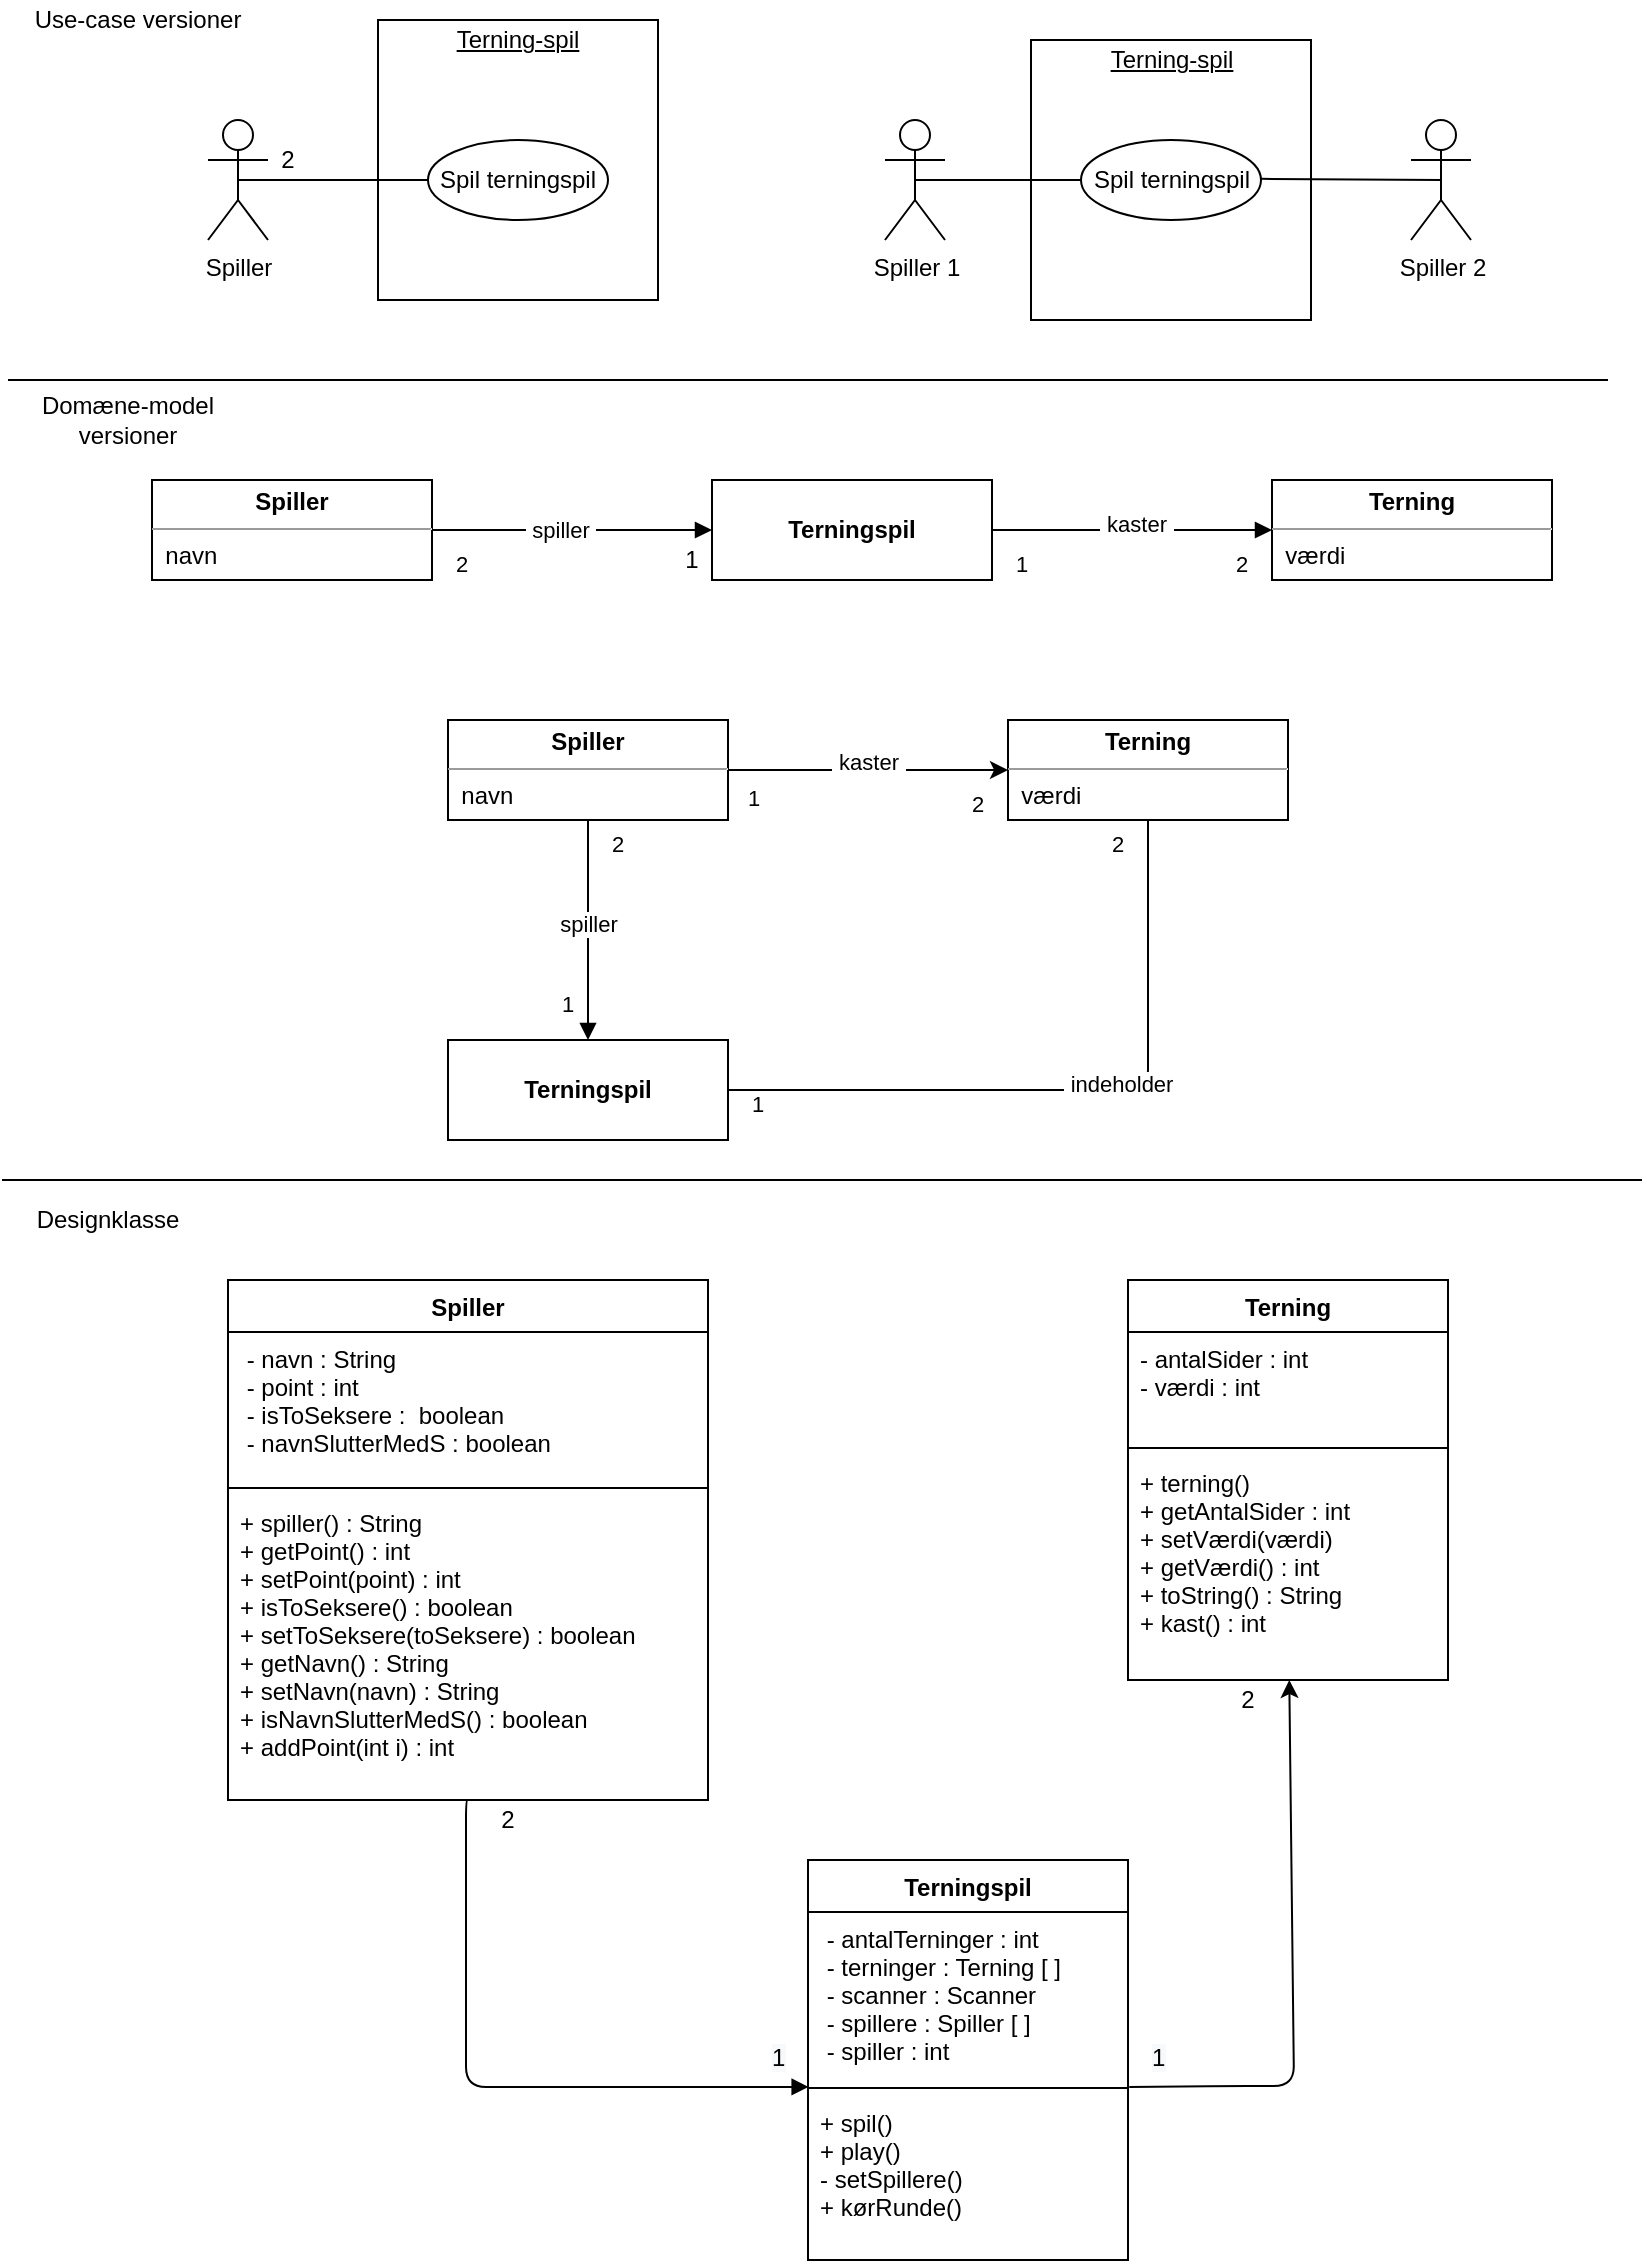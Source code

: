 <mxfile version="13.7.6" type="device"><diagram id="WJjmEXv9sa9rH_wfLrtw" name="Page-1"><mxGraphModel dx="2077" dy="605" grid="1" gridSize="10" guides="1" tooltips="1" connect="1" arrows="1" fold="1" page="1" pageScale="1" pageWidth="827" pageHeight="1169" math="0" shadow="0"><root><mxCell id="0"/><mxCell id="1" parent="0"/><mxCell id="neSKweLkBOAqgGjAzkoN-1" value="" style="whiteSpace=wrap;html=1;aspect=fixed;" parent="1" vertex="1"><mxGeometry x="-635" y="20" width="140" height="140" as="geometry"/></mxCell><mxCell id="neSKweLkBOAqgGjAzkoN-5" value="Spiller" style="shape=umlActor;verticalLabelPosition=bottom;verticalAlign=top;html=1;outlineConnect=0;" parent="1" vertex="1"><mxGeometry x="-720" y="70" width="30" height="60" as="geometry"/></mxCell><mxCell id="neSKweLkBOAqgGjAzkoN-6" value="Spil terningspil" style="ellipse;whiteSpace=wrap;html=1;" parent="1" vertex="1"><mxGeometry x="-610" y="80" width="90" height="40" as="geometry"/></mxCell><mxCell id="neSKweLkBOAqgGjAzkoN-7" value="&lt;u&gt;Terning-spil&lt;/u&gt;" style="text;html=1;strokeColor=none;fillColor=none;align=center;verticalAlign=middle;whiteSpace=wrap;rounded=0;" parent="1" vertex="1"><mxGeometry x="-605" y="20" width="80" height="20" as="geometry"/></mxCell><mxCell id="neSKweLkBOAqgGjAzkoN-58" value="" style="endArrow=none;html=1;exitX=0.5;exitY=0.5;exitDx=0;exitDy=0;exitPerimeter=0;entryX=0;entryY=0.5;entryDx=0;entryDy=0;" parent="1" source="neSKweLkBOAqgGjAzkoN-5" target="neSKweLkBOAqgGjAzkoN-6" edge="1"><mxGeometry width="50" height="50" relative="1" as="geometry"><mxPoint x="-450" y="260" as="sourcePoint"/><mxPoint x="-400" y="210" as="targetPoint"/></mxGeometry></mxCell><mxCell id="neSKweLkBOAqgGjAzkoN-59" value="2" style="text;html=1;strokeColor=none;fillColor=none;align=center;verticalAlign=middle;whiteSpace=wrap;rounded=0;" parent="1" vertex="1"><mxGeometry x="-700" y="80" width="40" height="20" as="geometry"/></mxCell><mxCell id="neSKweLkBOAqgGjAzkoN-64" value="&lt;p style=&quot;margin: 0px ; margin-top: 4px ; text-align: center&quot;&gt;&lt;b&gt;Spiller&lt;/b&gt;&lt;/p&gt;&lt;hr size=&quot;1&quot;&gt;&lt;div style=&quot;height: 2px&quot;&gt;&amp;nbsp; navn&lt;/div&gt;" style="verticalAlign=top;align=left;overflow=fill;fontSize=12;fontFamily=Helvetica;html=1;" parent="1" vertex="1"><mxGeometry x="-748" y="250" width="140" height="50" as="geometry"/></mxCell><mxCell id="neSKweLkBOAqgGjAzkoN-65" value="&lt;p style=&quot;margin: 0px ; margin-top: 4px ; text-align: center&quot;&gt;&lt;br&gt;&lt;b&gt;Terningspil&lt;/b&gt;&lt;/p&gt;&lt;p style=&quot;margin: 0px ; margin-top: 4px ; text-align: center&quot;&gt;&lt;b&gt;&lt;br&gt;&lt;/b&gt;&lt;/p&gt;" style="verticalAlign=top;align=left;overflow=fill;fontSize=12;fontFamily=Helvetica;html=1;" parent="1" vertex="1"><mxGeometry x="-468" y="250" width="140" height="50" as="geometry"/></mxCell><mxCell id="neSKweLkBOAqgGjAzkoN-67" value="" style="endArrow=block;endFill=1;html=1;edgeStyle=orthogonalEdgeStyle;align=left;verticalAlign=top;exitX=1;exitY=0.5;exitDx=0;exitDy=0;entryX=0;entryY=0.5;entryDx=0;entryDy=0;" parent="1" source="neSKweLkBOAqgGjAzkoN-64" target="neSKweLkBOAqgGjAzkoN-65" edge="1"><mxGeometry x="-0.286" y="-25" relative="1" as="geometry"><mxPoint x="-398" y="300" as="sourcePoint"/><mxPoint x="-238" y="300" as="targetPoint"/><mxPoint x="-1" as="offset"/></mxGeometry></mxCell><mxCell id="neSKweLkBOAqgGjAzkoN-68" value="2" style="edgeLabel;resizable=0;html=1;align=left;verticalAlign=bottom;" parent="neSKweLkBOAqgGjAzkoN-67" connectable="0" vertex="1"><mxGeometry x="-1" relative="1" as="geometry"><mxPoint x="10" y="25" as="offset"/></mxGeometry></mxCell><mxCell id="neSKweLkBOAqgGjAzkoN-103" value="&amp;nbsp;spiller&amp;nbsp;" style="edgeLabel;html=1;align=center;verticalAlign=middle;resizable=0;points=[];" parent="neSKweLkBOAqgGjAzkoN-67" vertex="1" connectable="0"><mxGeometry x="-0.092" relative="1" as="geometry"><mxPoint as="offset"/></mxGeometry></mxCell><mxCell id="neSKweLkBOAqgGjAzkoN-69" value="1" style="text;html=1;strokeColor=none;fillColor=none;align=center;verticalAlign=middle;whiteSpace=wrap;rounded=0;" parent="1" vertex="1"><mxGeometry x="-498" y="280" width="40" height="20" as="geometry"/></mxCell><mxCell id="neSKweLkBOAqgGjAzkoN-71" value="&lt;p style=&quot;margin: 0px ; margin-top: 4px ; text-align: center&quot;&gt;&lt;b&gt;Terning&lt;/b&gt;&lt;/p&gt;&lt;hr size=&quot;1&quot;&gt;&lt;div style=&quot;height: 2px&quot;&gt;&amp;nbsp; værdi&lt;/div&gt;" style="verticalAlign=top;align=left;overflow=fill;fontSize=12;fontFamily=Helvetica;html=1;" parent="1" vertex="1"><mxGeometry x="-188" y="250" width="140" height="50" as="geometry"/></mxCell><mxCell id="neSKweLkBOAqgGjAzkoN-73" value="" style="endArrow=block;endFill=1;html=1;edgeStyle=orthogonalEdgeStyle;align=left;verticalAlign=top;exitX=1;exitY=0.5;exitDx=0;exitDy=0;entryX=0;entryY=0.5;entryDx=0;entryDy=0;" parent="1" source="neSKweLkBOAqgGjAzkoN-65" target="neSKweLkBOAqgGjAzkoN-71" edge="1"><mxGeometry x="-0.286" y="-35" relative="1" as="geometry"><mxPoint x="-598" y="285" as="sourcePoint"/><mxPoint x="-458" y="285" as="targetPoint"/><mxPoint x="-1" as="offset"/></mxGeometry></mxCell><mxCell id="neSKweLkBOAqgGjAzkoN-74" value="1" style="edgeLabel;resizable=0;html=1;align=left;verticalAlign=bottom;" parent="neSKweLkBOAqgGjAzkoN-73" connectable="0" vertex="1"><mxGeometry x="-1" relative="1" as="geometry"><mxPoint x="10" y="25" as="offset"/></mxGeometry></mxCell><mxCell id="neSKweLkBOAqgGjAzkoN-104" value="&amp;nbsp;kaster&amp;nbsp;" style="edgeLabel;html=1;align=center;verticalAlign=middle;resizable=0;points=[];" parent="neSKweLkBOAqgGjAzkoN-73" vertex="1" connectable="0"><mxGeometry x="0.026" y="3" relative="1" as="geometry"><mxPoint as="offset"/></mxGeometry></mxCell><mxCell id="neSKweLkBOAqgGjAzkoN-75" value="2" style="edgeLabel;resizable=0;html=1;align=left;verticalAlign=bottom;" parent="1" connectable="0" vertex="1"><mxGeometry x="-208" y="300" as="geometry"/></mxCell><mxCell id="neSKweLkBOAqgGjAzkoN-80" value="&lt;p style=&quot;margin: 0px ; margin-top: 4px ; text-align: center&quot;&gt;&lt;b&gt;Spiller&lt;/b&gt;&lt;/p&gt;&lt;hr size=&quot;1&quot;&gt;&lt;div style=&quot;height: 2px&quot;&gt;&amp;nbsp; navn&lt;/div&gt;" style="verticalAlign=top;align=left;overflow=fill;fontSize=12;fontFamily=Helvetica;html=1;" parent="1" vertex="1"><mxGeometry x="-600" y="370" width="140" height="50" as="geometry"/></mxCell><mxCell id="neSKweLkBOAqgGjAzkoN-81" value="&lt;p style=&quot;margin: 0px ; margin-top: 4px ; text-align: center&quot;&gt;&lt;br&gt;&lt;b&gt;Terningspil&lt;/b&gt;&lt;/p&gt;&lt;p style=&quot;margin: 0px ; margin-top: 4px ; text-align: center&quot;&gt;&lt;b&gt;&lt;br&gt;&lt;/b&gt;&lt;/p&gt;" style="verticalAlign=top;align=left;overflow=fill;fontSize=12;fontFamily=Helvetica;html=1;" parent="1" vertex="1"><mxGeometry x="-600" y="530" width="140" height="50" as="geometry"/></mxCell><mxCell id="neSKweLkBOAqgGjAzkoN-82" value="&lt;p style=&quot;margin: 0px ; margin-top: 4px ; text-align: center&quot;&gt;&lt;b&gt;Terning&lt;/b&gt;&lt;/p&gt;&lt;hr size=&quot;1&quot;&gt;&lt;div style=&quot;height: 2px&quot;&gt;&amp;nbsp; værdi&lt;/div&gt;" style="verticalAlign=top;align=left;overflow=fill;fontSize=12;fontFamily=Helvetica;html=1;" parent="1" vertex="1"><mxGeometry x="-320" y="370" width="140" height="50" as="geometry"/></mxCell><mxCell id="neSKweLkBOAqgGjAzkoN-83" value="" style="endArrow=block;endFill=1;html=1;edgeStyle=orthogonalEdgeStyle;align=left;verticalAlign=top;exitX=0.5;exitY=1;exitDx=0;exitDy=0;entryX=0.5;entryY=0;entryDx=0;entryDy=0;" parent="1" source="neSKweLkBOAqgGjAzkoN-80" target="neSKweLkBOAqgGjAzkoN-81" edge="1"><mxGeometry x="0.091" y="70" relative="1" as="geometry"><mxPoint x="-450" y="245" as="sourcePoint"/><mxPoint x="-310" y="245" as="targetPoint"/><mxPoint as="offset"/></mxGeometry></mxCell><mxCell id="neSKweLkBOAqgGjAzkoN-84" value="1" style="edgeLabel;resizable=0;html=1;align=left;verticalAlign=bottom;" parent="neSKweLkBOAqgGjAzkoN-83" connectable="0" vertex="1"><mxGeometry x="-1" relative="1" as="geometry"><mxPoint x="-15" y="100" as="offset"/></mxGeometry></mxCell><mxCell id="neSKweLkBOAqgGjAzkoN-95" value="spiller" style="edgeLabel;html=1;align=center;verticalAlign=middle;resizable=0;points=[];" parent="neSKweLkBOAqgGjAzkoN-83" vertex="1" connectable="0"><mxGeometry x="-0.054" relative="1" as="geometry"><mxPoint as="offset"/></mxGeometry></mxCell><mxCell id="neSKweLkBOAqgGjAzkoN-85" value="2" style="edgeLabel;resizable=0;html=1;align=left;verticalAlign=bottom;" parent="1" connectable="0" vertex="1"><mxGeometry x="-520" y="440" as="geometry"/></mxCell><mxCell id="neSKweLkBOAqgGjAzkoN-88" value="2" style="edgeLabel;resizable=0;html=1;align=left;verticalAlign=bottom;" parent="1" connectable="0" vertex="1"><mxGeometry x="-340" y="420" as="geometry"/></mxCell><mxCell id="neSKweLkBOAqgGjAzkoN-89" value="" style="endArrow=none;html=1;entryX=0.5;entryY=1;entryDx=0;entryDy=0;exitX=1;exitY=0.5;exitDx=0;exitDy=0;" parent="1" source="neSKweLkBOAqgGjAzkoN-81" target="neSKweLkBOAqgGjAzkoN-82" edge="1"><mxGeometry width="50" height="50" relative="1" as="geometry"><mxPoint x="-290" y="430" as="sourcePoint"/><mxPoint x="-240" y="380" as="targetPoint"/><Array as="points"><mxPoint x="-250" y="555"/></Array></mxGeometry></mxCell><mxCell id="neSKweLkBOAqgGjAzkoN-96" value="&amp;nbsp;indeholder" style="edgeLabel;html=1;align=center;verticalAlign=middle;resizable=0;points=[];" parent="neSKweLkBOAqgGjAzkoN-89" vertex="1" connectable="0"><mxGeometry x="0.131" y="3" relative="1" as="geometry"><mxPoint as="offset"/></mxGeometry></mxCell><mxCell id="neSKweLkBOAqgGjAzkoN-90" value="2" style="edgeLabel;resizable=0;html=1;align=left;verticalAlign=bottom;" parent="1" connectable="0" vertex="1"><mxGeometry x="-270" y="440" as="geometry"/></mxCell><mxCell id="neSKweLkBOAqgGjAzkoN-97" value="1" style="edgeLabel;resizable=0;html=1;align=left;verticalAlign=bottom;" parent="1" connectable="0" vertex="1"><mxGeometry x="-450" y="570" as="geometry"/></mxCell><mxCell id="neSKweLkBOAqgGjAzkoN-99" value="" style="endArrow=classic;html=1;exitX=1;exitY=0.5;exitDx=0;exitDy=0;entryX=0;entryY=0.5;entryDx=0;entryDy=0;" parent="1" source="neSKweLkBOAqgGjAzkoN-80" target="neSKweLkBOAqgGjAzkoN-82" edge="1"><mxGeometry width="50" height="50" relative="1" as="geometry"><mxPoint x="-290" y="430" as="sourcePoint"/><mxPoint x="-240" y="380" as="targetPoint"/></mxGeometry></mxCell><mxCell id="neSKweLkBOAqgGjAzkoN-100" value="&amp;nbsp;kaster&amp;nbsp;" style="edgeLabel;html=1;align=center;verticalAlign=middle;resizable=0;points=[];" parent="neSKweLkBOAqgGjAzkoN-99" vertex="1" connectable="0"><mxGeometry y="4" relative="1" as="geometry"><mxPoint as="offset"/></mxGeometry></mxCell><mxCell id="neSKweLkBOAqgGjAzkoN-101" value="1" style="edgeLabel;resizable=0;html=1;align=left;verticalAlign=bottom;" parent="1" connectable="0" vertex="1"><mxGeometry x="-450" y="410" as="geometry"><mxPoint x="-2" y="7" as="offset"/></mxGeometry></mxCell><mxCell id="neSKweLkBOAqgGjAzkoN-125" value="" style="endArrow=block;endFill=1;html=1;edgeStyle=orthogonalEdgeStyle;align=left;verticalAlign=top;entryX=0.002;entryY=-0.055;entryDx=0;entryDy=0;entryPerimeter=0;exitX=0;exitY=0;exitDx=0;exitDy=0;" parent="1" source="neSKweLkBOAqgGjAzkoN-131" target="neSKweLkBOAqgGjAzkoN-110" edge="1"><mxGeometry x="0.091" y="70" relative="1" as="geometry"><mxPoint x="-591" y="930" as="sourcePoint"/><mxPoint x="-460" y="1054" as="targetPoint"/><mxPoint as="offset"/><Array as="points"><mxPoint x="-591" y="1053"/></Array></mxGeometry></mxCell><mxCell id="neSKweLkBOAqgGjAzkoN-131" value="2" style="text;html=1;strokeColor=none;fillColor=none;align=center;verticalAlign=middle;whiteSpace=wrap;rounded=0;" parent="1" vertex="1"><mxGeometry x="-590" y="910" width="40" height="20" as="geometry"/></mxCell><mxCell id="neSKweLkBOAqgGjAzkoN-140" value="" style="whiteSpace=wrap;html=1;aspect=fixed;" parent="1" vertex="1"><mxGeometry x="-308.5" y="30" width="140" height="140" as="geometry"/></mxCell><mxCell id="neSKweLkBOAqgGjAzkoN-141" value="Spil terningspil" style="ellipse;whiteSpace=wrap;html=1;" parent="1" vertex="1"><mxGeometry x="-283.5" y="80" width="90" height="40" as="geometry"/></mxCell><mxCell id="neSKweLkBOAqgGjAzkoN-142" value="Spiller 1" style="shape=umlActor;verticalLabelPosition=bottom;verticalAlign=top;html=1;outlineConnect=0;" parent="1" vertex="1"><mxGeometry x="-381.5" y="70" width="30" height="60" as="geometry"/></mxCell><mxCell id="neSKweLkBOAqgGjAzkoN-143" value="Spiller 2" style="shape=umlActor;verticalLabelPosition=bottom;verticalAlign=top;html=1;outlineConnect=0;" parent="1" vertex="1"><mxGeometry x="-118.5" y="70" width="30" height="60" as="geometry"/></mxCell><mxCell id="neSKweLkBOAqgGjAzkoN-144" value="" style="endArrow=none;html=1;entryX=0;entryY=0.5;entryDx=0;entryDy=0;exitX=0.5;exitY=0.5;exitDx=0;exitDy=0;exitPerimeter=0;" parent="1" source="neSKweLkBOAqgGjAzkoN-142" target="neSKweLkBOAqgGjAzkoN-141" edge="1"><mxGeometry width="50" height="50" relative="1" as="geometry"><mxPoint x="-428.5" y="130" as="sourcePoint"/><mxPoint x="-378.5" y="80" as="targetPoint"/></mxGeometry></mxCell><mxCell id="neSKweLkBOAqgGjAzkoN-146" value="" style="endArrow=none;html=1;entryX=0.5;entryY=0.5;entryDx=0;entryDy=0;exitX=0.5;exitY=0.5;exitDx=0;exitDy=0;exitPerimeter=0;entryPerimeter=0;" parent="1" target="neSKweLkBOAqgGjAzkoN-143" edge="1"><mxGeometry width="50" height="50" relative="1" as="geometry"><mxPoint x="-193.5" y="99.41" as="sourcePoint"/><mxPoint x="-110.5" y="99.41" as="targetPoint"/></mxGeometry></mxCell><mxCell id="neSKweLkBOAqgGjAzkoN-147" value="&lt;u&gt;Terning-spil&lt;/u&gt;" style="text;html=1;strokeColor=none;fillColor=none;align=center;verticalAlign=middle;whiteSpace=wrap;rounded=0;" parent="1" vertex="1"><mxGeometry x="-278.5" y="30" width="80" height="20" as="geometry"/></mxCell><mxCell id="neSKweLkBOAqgGjAzkoN-148" value="" style="endArrow=classic;html=1;exitX=1.004;exitY=-0.055;exitDx=0;exitDy=0;exitPerimeter=0;" parent="1" source="neSKweLkBOAqgGjAzkoN-110" target="neSKweLkBOAqgGjAzkoN-114" edge="1"><mxGeometry width="50" height="50" relative="1" as="geometry"><mxPoint x="-240" y="1080" as="sourcePoint"/><mxPoint x="-150" y="890" as="targetPoint"/><Array as="points"><mxPoint x="-210" y="1053"/><mxPoint x="-177" y="1053"/></Array></mxGeometry></mxCell><mxCell id="neSKweLkBOAqgGjAzkoN-153" value="2" style="text;html=1;strokeColor=none;fillColor=none;align=center;verticalAlign=middle;whiteSpace=wrap;rounded=0;" parent="1" vertex="1"><mxGeometry x="-220" y="850" width="40" height="20" as="geometry"/></mxCell><mxCell id="neSKweLkBOAqgGjAzkoN-154" value="&lt;span style=&quot;color: rgb(0 , 0 , 0) ; font-family: &amp;#34;helvetica&amp;#34; ; font-size: 12px ; font-style: normal ; font-weight: normal ; letter-spacing: normal ; text-align: center ; text-indent: 0px ; text-transform: none ; word-spacing: 0px ; background-color: rgb(248 , 249 , 250) ; text-decoration: none ; display: inline ; float: none&quot;&gt;1&lt;/span&gt;" style="text;whiteSpace=wrap;html=1;" parent="1" vertex="1"><mxGeometry x="-440" y="1025" width="30" height="30" as="geometry"/></mxCell><mxCell id="neSKweLkBOAqgGjAzkoN-155" value="&lt;span style=&quot;color: rgb(0, 0, 0); font-family: helvetica; font-size: 12px; font-style: normal; font-weight: normal; letter-spacing: normal; text-align: center; text-indent: 0px; text-transform: none; word-spacing: 0px; background-color: rgb(248, 249, 250); text-decoration: none; display: inline; float: none;&quot;&gt;1&lt;/span&gt;" style="text;whiteSpace=wrap;html=1;" parent="1" vertex="1"><mxGeometry x="-250" y="1025" width="30" height="30" as="geometry"/></mxCell><mxCell id="neSKweLkBOAqgGjAzkoN-156" value="" style="endArrow=none;html=1;" parent="1" edge="1"><mxGeometry width="50" height="50" relative="1" as="geometry"><mxPoint x="-820" y="200" as="sourcePoint"/><mxPoint x="-20" y="200" as="targetPoint"/></mxGeometry></mxCell><mxCell id="neSKweLkBOAqgGjAzkoN-157" value="" style="endArrow=none;html=1;" parent="1" edge="1"><mxGeometry width="50" height="50" relative="1" as="geometry"><mxPoint x="-823" y="600" as="sourcePoint"/><mxPoint x="-3" y="600" as="targetPoint"/></mxGeometry></mxCell><mxCell id="neSKweLkBOAqgGjAzkoN-115" value="Spiller" style="swimlane;fontStyle=1;align=center;verticalAlign=top;childLayout=stackLayout;horizontal=1;startSize=26;horizontalStack=0;resizeParent=1;resizeParentMax=0;resizeLast=0;collapsible=1;marginBottom=0;" parent="1" vertex="1"><mxGeometry x="-710" y="650" width="240" height="260" as="geometry"/></mxCell><mxCell id="neSKweLkBOAqgGjAzkoN-116" value=" - navn : String&#xa; - point : int&#xa; - isToSeksere :  boolean&#xa; - navnSlutterMedS : boolean&#xa;" style="text;strokeColor=none;fillColor=none;align=left;verticalAlign=top;spacingLeft=4;spacingRight=4;overflow=hidden;rotatable=0;points=[[0,0.5],[1,0.5]];portConstraint=eastwest;" parent="neSKweLkBOAqgGjAzkoN-115" vertex="1"><mxGeometry y="26" width="240" height="74" as="geometry"/></mxCell><mxCell id="neSKweLkBOAqgGjAzkoN-117" value="" style="line;strokeWidth=1;fillColor=none;align=left;verticalAlign=middle;spacingTop=-1;spacingLeft=3;spacingRight=3;rotatable=0;labelPosition=right;points=[];portConstraint=eastwest;" parent="neSKweLkBOAqgGjAzkoN-115" vertex="1"><mxGeometry y="100" width="240" height="8" as="geometry"/></mxCell><mxCell id="neSKweLkBOAqgGjAzkoN-118" value="+ spiller() : String&#xa;+ getPoint() : int&#xa;+ setPoint(point) : int&#xa;+ isToSeksere() : boolean&#xa;+ setToSeksere(toSeksere) : boolean&#xa;+ getNavn() : String&#xa;+ setNavn(navn) : String&#xa;+ isNavnSlutterMedS() : boolean&#xa;+ addPoint(int i) : int&#xa;" style="text;strokeColor=none;fillColor=none;align=left;verticalAlign=top;spacingLeft=4;spacingRight=4;overflow=hidden;rotatable=0;points=[[0,0.5],[1,0.5]];portConstraint=eastwest;" parent="neSKweLkBOAqgGjAzkoN-115" vertex="1"><mxGeometry y="108" width="240" height="152" as="geometry"/></mxCell><mxCell id="neSKweLkBOAqgGjAzkoN-111" value="Terning" style="swimlane;fontStyle=1;align=center;verticalAlign=top;childLayout=stackLayout;horizontal=1;startSize=26;horizontalStack=0;resizeParent=1;resizeParentMax=0;resizeLast=0;collapsible=1;marginBottom=0;" parent="1" vertex="1"><mxGeometry x="-260" y="650" width="160" height="200" as="geometry"/></mxCell><mxCell id="neSKweLkBOAqgGjAzkoN-112" value="- antalSider : int&#xa;- værdi : int" style="text;strokeColor=none;fillColor=none;align=left;verticalAlign=top;spacingLeft=4;spacingRight=4;overflow=hidden;rotatable=0;points=[[0,0.5],[1,0.5]];portConstraint=eastwest;" parent="neSKweLkBOAqgGjAzkoN-111" vertex="1"><mxGeometry y="26" width="160" height="54" as="geometry"/></mxCell><mxCell id="neSKweLkBOAqgGjAzkoN-113" value="" style="line;strokeWidth=1;fillColor=none;align=left;verticalAlign=middle;spacingTop=-1;spacingLeft=3;spacingRight=3;rotatable=0;labelPosition=right;points=[];portConstraint=eastwest;" parent="neSKweLkBOAqgGjAzkoN-111" vertex="1"><mxGeometry y="80" width="160" height="8" as="geometry"/></mxCell><mxCell id="neSKweLkBOAqgGjAzkoN-114" value="+ terning()&#xa;+ getAntalSider : int&#xa;+ setVærdi(værdi)&#xa;+ getVærdi() : int&#xa;+ toString() : String&#xa;+ kast() : int" style="text;strokeColor=none;fillColor=none;align=left;verticalAlign=top;spacingLeft=4;spacingRight=4;overflow=hidden;rotatable=0;points=[[0,0.5],[1,0.5]];portConstraint=eastwest;" parent="neSKweLkBOAqgGjAzkoN-111" vertex="1"><mxGeometry y="88" width="160" height="112" as="geometry"/></mxCell><mxCell id="neSKweLkBOAqgGjAzkoN-107" value="Terningspil" style="swimlane;fontStyle=1;align=center;verticalAlign=top;childLayout=stackLayout;horizontal=1;startSize=26;horizontalStack=0;resizeParent=1;resizeParentMax=0;resizeLast=0;collapsible=1;marginBottom=0;" parent="1" vertex="1"><mxGeometry x="-420" y="940" width="160" height="200" as="geometry"/></mxCell><mxCell id="neSKweLkBOAqgGjAzkoN-108" value=" - antalTerninger : int&#xa; - terninger : Terning [ ]&#xa; - scanner : Scanner&#xa; - spillere : Spiller [ ]&#xa; - spiller : int&#xa;&#xa;&#xa;&#xa;&#xa;" style="text;strokeColor=none;fillColor=none;align=left;verticalAlign=top;spacingLeft=4;spacingRight=4;overflow=hidden;rotatable=0;points=[[0,0.5],[1,0.5]];portConstraint=eastwest;" parent="neSKweLkBOAqgGjAzkoN-107" vertex="1"><mxGeometry y="26" width="160" height="84" as="geometry"/></mxCell><mxCell id="neSKweLkBOAqgGjAzkoN-109" value="" style="line;strokeWidth=1;fillColor=none;align=left;verticalAlign=middle;spacingTop=-1;spacingLeft=3;spacingRight=3;rotatable=0;labelPosition=right;points=[];portConstraint=eastwest;" parent="neSKweLkBOAqgGjAzkoN-107" vertex="1"><mxGeometry y="110" width="160" height="8" as="geometry"/></mxCell><mxCell id="neSKweLkBOAqgGjAzkoN-110" value="+ spil()&#xa;+ play()&#xa;- setSpillere()&#xa;+ kørRunde() &#xa;" style="text;strokeColor=none;fillColor=none;align=left;verticalAlign=top;spacingLeft=4;spacingRight=4;overflow=hidden;rotatable=0;points=[[0,0.5],[1,0.5]];portConstraint=eastwest;" parent="neSKweLkBOAqgGjAzkoN-107" vertex="1"><mxGeometry y="118" width="160" height="82" as="geometry"/></mxCell><mxCell id="neSKweLkBOAqgGjAzkoN-159" value="Use-case versioner" style="text;html=1;strokeColor=none;fillColor=none;align=center;verticalAlign=middle;whiteSpace=wrap;rounded=0;" parent="1" vertex="1"><mxGeometry x="-810" y="10" width="110" height="20" as="geometry"/></mxCell><mxCell id="neSKweLkBOAqgGjAzkoN-160" value="Domæne-model versioner" style="text;html=1;strokeColor=none;fillColor=none;align=center;verticalAlign=middle;whiteSpace=wrap;rounded=0;" parent="1" vertex="1"><mxGeometry x="-810" y="210" width="100" height="20" as="geometry"/></mxCell><mxCell id="neSKweLkBOAqgGjAzkoN-161" value="Designklasse" style="text;html=1;strokeColor=none;fillColor=none;align=center;verticalAlign=middle;whiteSpace=wrap;rounded=0;" parent="1" vertex="1"><mxGeometry x="-810" y="610" width="80" height="20" as="geometry"/></mxCell></root></mxGraphModel></diagram></mxfile>